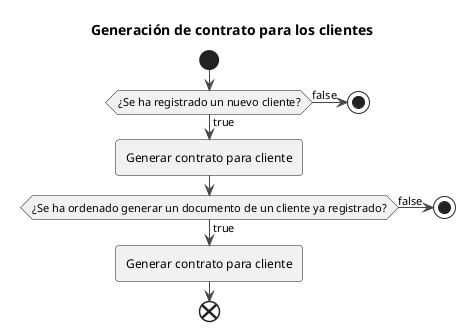 @startuml
!theme vibrant
title Generación de contrato para los clientes
start

if(¿Se ha registrado un nuevo cliente?) then (true)
 :Generar contrato para cliente;
else (false)
 stop
endif
if(¿Se ha ordenado generar un documento de un cliente ya registrado?) then (true)
 :Generar contrato para cliente;
else (false)
 stop
endif
end
@enduml
